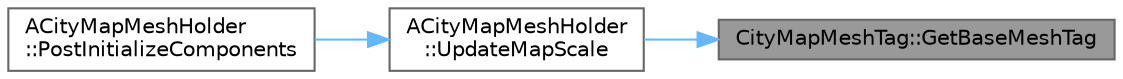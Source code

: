 digraph "CityMapMeshTag::GetBaseMeshTag"
{
 // INTERACTIVE_SVG=YES
 // LATEX_PDF_SIZE
  bgcolor="transparent";
  edge [fontname=Helvetica,fontsize=10,labelfontname=Helvetica,labelfontsize=10];
  node [fontname=Helvetica,fontsize=10,shape=box,height=0.2,width=0.4];
  rankdir="RL";
  Node1 [id="Node000001",label="CityMapMeshTag::GetBaseMeshTag",height=0.2,width=0.4,color="gray40", fillcolor="grey60", style="filled", fontcolor="black",tooltip="Return the base mesh. The base mesh defines the unit tile for map scaling."];
  Node1 -> Node2 [id="edge1_Node000001_Node000002",dir="back",color="steelblue1",style="solid",tooltip=" "];
  Node2 [id="Node000002",label="ACityMapMeshHolder\l::UpdateMapScale",height=0.2,width=0.4,color="grey40", fillcolor="white", style="filled",URL="$da/d1a/classACityMapMeshHolder.html#acea07429098292a4bad0105cd4220b00",tooltip="Set the scale to the dimensions of the base mesh."];
  Node2 -> Node3 [id="edge2_Node000002_Node000003",dir="back",color="steelblue1",style="solid",tooltip=" "];
  Node3 [id="Node000003",label="ACityMapMeshHolder\l::PostInitializeComponents",height=0.2,width=0.4,color="grey40", fillcolor="white", style="filled",URL="$da/d1a/classACityMapMeshHolder.html#a0a8bef1398143fefe4c9a443edd4b393",tooltip=" "];
}
